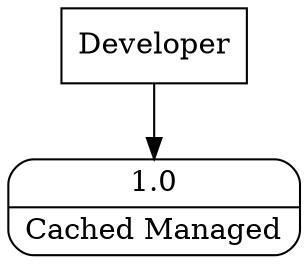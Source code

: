 digraph dfd2{ 
node[shape=record]
200 [label="Developer" shape=box];
201 [label="{<f0> 1.0|<f1> Cached Managed }" shape=Mrecord];
200 -> 201
}